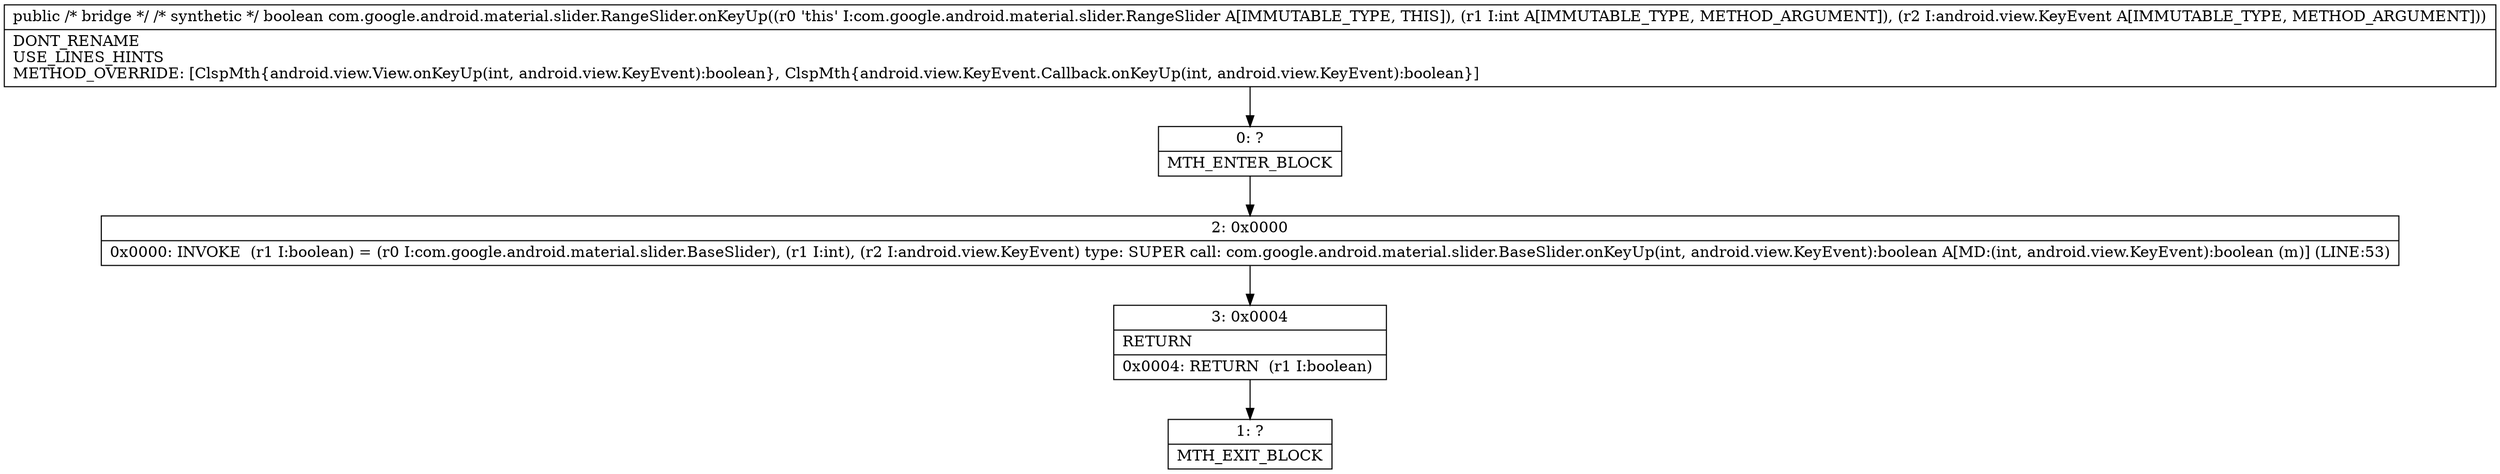 digraph "CFG forcom.google.android.material.slider.RangeSlider.onKeyUp(ILandroid\/view\/KeyEvent;)Z" {
Node_0 [shape=record,label="{0\:\ ?|MTH_ENTER_BLOCK\l}"];
Node_2 [shape=record,label="{2\:\ 0x0000|0x0000: INVOKE  (r1 I:boolean) = (r0 I:com.google.android.material.slider.BaseSlider), (r1 I:int), (r2 I:android.view.KeyEvent) type: SUPER call: com.google.android.material.slider.BaseSlider.onKeyUp(int, android.view.KeyEvent):boolean A[MD:(int, android.view.KeyEvent):boolean (m)] (LINE:53)\l}"];
Node_3 [shape=record,label="{3\:\ 0x0004|RETURN\l|0x0004: RETURN  (r1 I:boolean) \l}"];
Node_1 [shape=record,label="{1\:\ ?|MTH_EXIT_BLOCK\l}"];
MethodNode[shape=record,label="{public \/* bridge *\/ \/* synthetic *\/ boolean com.google.android.material.slider.RangeSlider.onKeyUp((r0 'this' I:com.google.android.material.slider.RangeSlider A[IMMUTABLE_TYPE, THIS]), (r1 I:int A[IMMUTABLE_TYPE, METHOD_ARGUMENT]), (r2 I:android.view.KeyEvent A[IMMUTABLE_TYPE, METHOD_ARGUMENT]))  | DONT_RENAME\lUSE_LINES_HINTS\lMETHOD_OVERRIDE: [ClspMth\{android.view.View.onKeyUp(int, android.view.KeyEvent):boolean\}, ClspMth\{android.view.KeyEvent.Callback.onKeyUp(int, android.view.KeyEvent):boolean\}]\l}"];
MethodNode -> Node_0;Node_0 -> Node_2;
Node_2 -> Node_3;
Node_3 -> Node_1;
}

